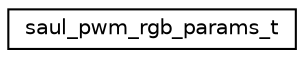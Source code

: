 digraph "Graphical Class Hierarchy"
{
 // LATEX_PDF_SIZE
  edge [fontname="Helvetica",fontsize="10",labelfontname="Helvetica",labelfontsize="10"];
  node [fontname="Helvetica",fontsize="10",shape=record];
  rankdir="LR";
  Node0 [label="saul_pwm_rgb_params_t",height=0.2,width=0.4,color="black", fillcolor="white", style="filled",URL="$structsaul__pwm__rgb__params__t.html",tooltip="PWM channels mapped to RGB LED registration entries."];
}
